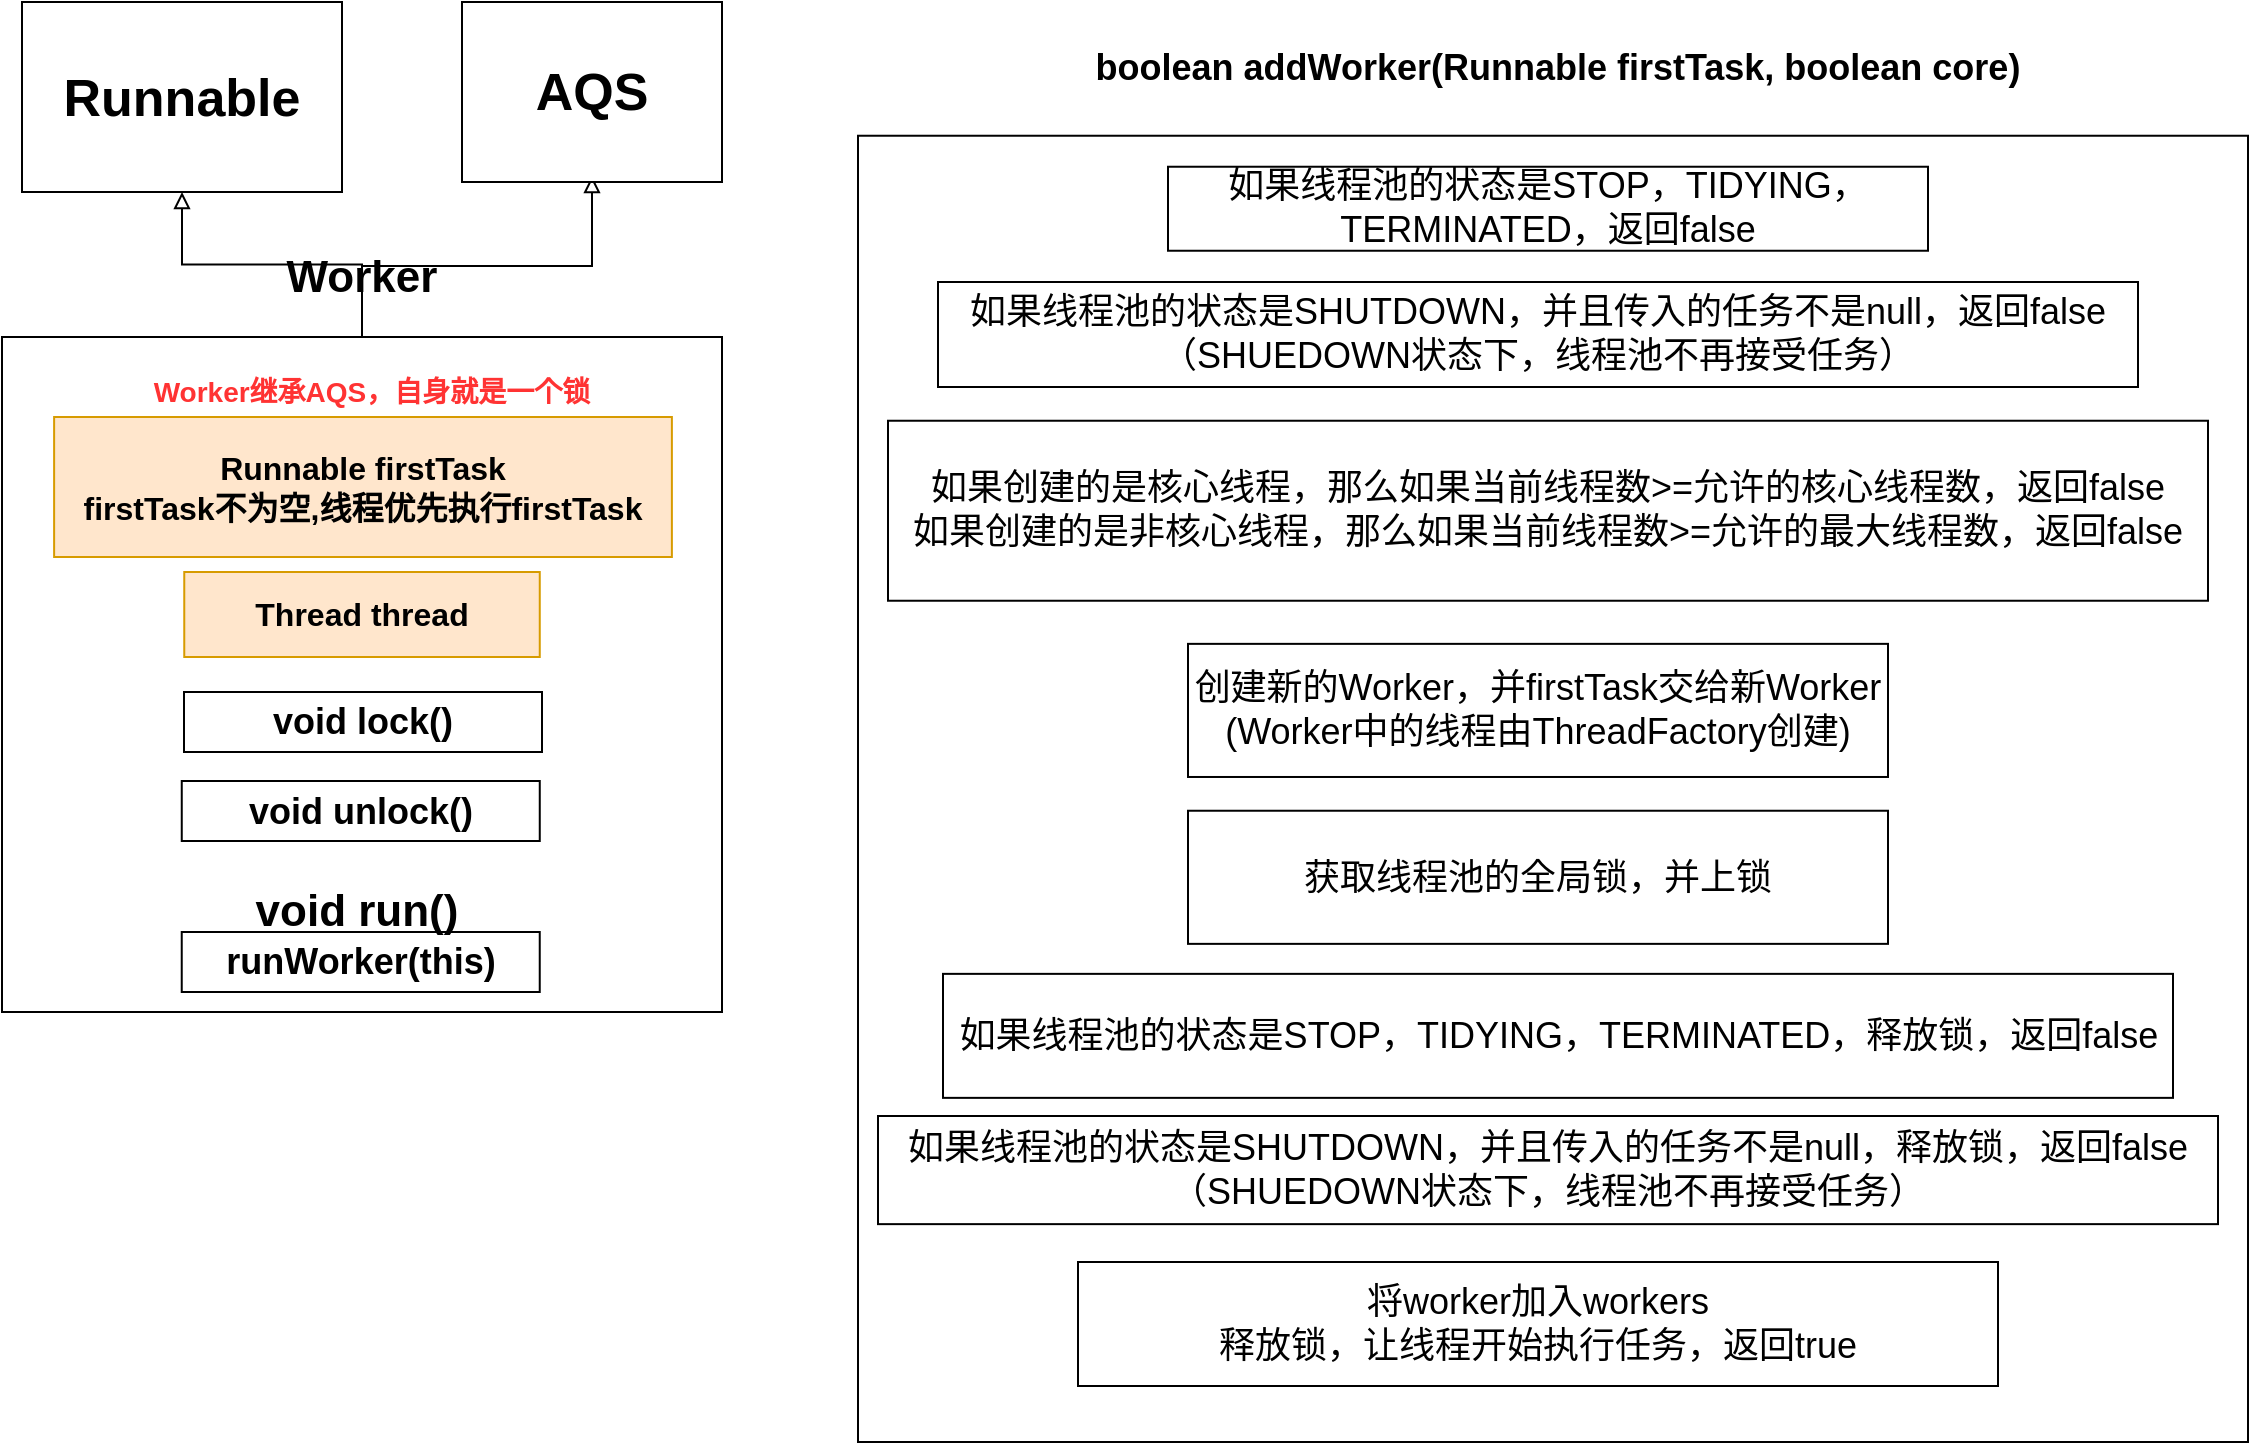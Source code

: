 <mxfile version="16.0.0" type="device"><diagram id="bNJijT51hUMQE_U27VE4" name="第 1 页"><mxGraphModel dx="279" dy="852" grid="1" gridSize="10" guides="1" tooltips="1" connect="1" arrows="1" fold="1" page="1" pageScale="1" pageWidth="827" pageHeight="1169" math="0" shadow="0"><root><mxCell id="0"/><mxCell id="1" parent="0"/><mxCell id="9FBsMTrl87OEVjlDpxRi-6" style="edgeStyle=orthogonalEdgeStyle;rounded=0;orthogonalLoop=1;jettySize=auto;html=1;exitX=0.5;exitY=0;exitDx=0;exitDy=0;entryX=0.5;entryY=1;entryDx=0;entryDy=0;endArrow=block;endFill=0;" parent="1" edge="1"><mxGeometry relative="1" as="geometry"><mxPoint x="1007.0" y="164.5" as="sourcePoint"/><mxPoint x="1122.0" y="87" as="targetPoint"/><Array as="points"><mxPoint x="1007" y="132"/><mxPoint x="1122" y="132"/></Array></mxGeometry></mxCell><mxCell id="9FBsMTrl87OEVjlDpxRi-7" style="edgeStyle=orthogonalEdgeStyle;rounded=0;orthogonalLoop=1;jettySize=auto;html=1;exitX=0.5;exitY=0;exitDx=0;exitDy=0;entryX=0.5;entryY=1;entryDx=0;entryDy=0;endArrow=block;endFill=0;" parent="1" source="9FBsMTrl87OEVjlDpxRi-8" target="9FBsMTrl87OEVjlDpxRi-29" edge="1"><mxGeometry relative="1" as="geometry"/></mxCell><mxCell id="9FBsMTrl87OEVjlDpxRi-8" value="" style="rounded=0;whiteSpace=wrap;html=1;" parent="1" vertex="1"><mxGeometry x="827" y="167.5" width="360" height="337.5" as="geometry"/></mxCell><mxCell id="9FBsMTrl87OEVjlDpxRi-9" value="&lt;b&gt;&lt;font style=&quot;font-size: 22px&quot;&gt;Worker&lt;/font&gt;&lt;/b&gt;" style="text;html=1;strokeColor=none;fillColor=none;align=center;verticalAlign=middle;whiteSpace=wrap;rounded=0;" parent="1" vertex="1"><mxGeometry x="987" y="127.5" width="40" height="20" as="geometry"/></mxCell><mxCell id="9FBsMTrl87OEVjlDpxRi-28" value="&lt;b&gt;&lt;font style=&quot;font-size: 16px&quot;&gt;Thread thread&lt;br&gt;&lt;/font&gt;&lt;/b&gt;" style="rounded=0;whiteSpace=wrap;html=1;fillColor=#ffe6cc;strokeColor=#d79b00;" parent="1" vertex="1"><mxGeometry x="918.13" y="285" width="177.75" height="42.5" as="geometry"/></mxCell><mxCell id="9FBsMTrl87OEVjlDpxRi-29" value="&lt;font style=&quot;font-size: 26px&quot;&gt;&lt;b&gt;Runnable&lt;/b&gt;&lt;/font&gt;" style="rounded=0;whiteSpace=wrap;html=1;" parent="1" vertex="1"><mxGeometry x="837" width="160" height="95" as="geometry"/></mxCell><mxCell id="9FBsMTrl87OEVjlDpxRi-30" value="&lt;font style=&quot;font-size: 26px&quot;&gt;&lt;b&gt;AQS&lt;/b&gt;&lt;/font&gt;" style="rounded=0;whiteSpace=wrap;html=1;" parent="1" vertex="1"><mxGeometry x="1057" width="130" height="90" as="geometry"/></mxCell><mxCell id="9FBsMTrl87OEVjlDpxRi-31" value="&lt;b&gt;&lt;font style=&quot;font-size: 14px&quot; color=&quot;#ff3333&quot;&gt;Worker继承AQS，自身就是一个锁&lt;/font&gt;&lt;/b&gt;" style="text;html=1;strokeColor=none;fillColor=none;align=center;verticalAlign=middle;whiteSpace=wrap;rounded=0;" parent="1" vertex="1"><mxGeometry x="887" y="170" width="250" height="50" as="geometry"/></mxCell><mxCell id="9FBsMTrl87OEVjlDpxRi-32" value="&lt;b&gt;&lt;font style=&quot;font-size: 18px&quot;&gt;void lock()&lt;/font&gt;&lt;/b&gt;" style="rounded=0;whiteSpace=wrap;html=1;" parent="1" vertex="1"><mxGeometry x="918" y="345" width="179" height="30" as="geometry"/></mxCell><mxCell id="9FBsMTrl87OEVjlDpxRi-33" value="&lt;b&gt;&lt;font style=&quot;font-size: 18px&quot;&gt;void unlock()&lt;/font&gt;&lt;/b&gt;" style="rounded=0;whiteSpace=wrap;html=1;" parent="1" vertex="1"><mxGeometry x="916.88" y="389.5" width="179" height="30" as="geometry"/></mxCell><mxCell id="9FBsMTrl87OEVjlDpxRi-34" value="&lt;span style=&quot;font-size: 18px&quot;&gt;&lt;b&gt;runWorker(this)&lt;/b&gt;&lt;/span&gt;" style="rounded=0;whiteSpace=wrap;html=1;" parent="1" vertex="1"><mxGeometry x="916.87" y="465" width="179" height="30" as="geometry"/></mxCell><mxCell id="9FBsMTrl87OEVjlDpxRi-35" value="&lt;b&gt;&lt;font style=&quot;font-size: 22px&quot;&gt;void run()&lt;/font&gt;&lt;/b&gt;" style="text;html=1;strokeColor=none;fillColor=none;align=center;verticalAlign=middle;whiteSpace=wrap;rounded=0;" parent="1" vertex="1"><mxGeometry x="952" y="445" width="105" height="20" as="geometry"/></mxCell><mxCell id="9FBsMTrl87OEVjlDpxRi-44" value="&lt;b&gt;&lt;font style=&quot;font-size: 16px&quot;&gt;Runnable firstTask&lt;br&gt;firstTask不为空,线程优先执行firstTask&lt;br&gt;&lt;/font&gt;&lt;/b&gt;" style="rounded=0;whiteSpace=wrap;html=1;fillColor=#ffe6cc;strokeColor=#d79b00;" parent="1" vertex="1"><mxGeometry x="853.06" y="207.5" width="308.88" height="70" as="geometry"/></mxCell><mxCell id="9FBsMTrl87OEVjlDpxRi-46" value="" style="rounded=0;whiteSpace=wrap;html=1;" parent="1" vertex="1"><mxGeometry x="1255" y="66.87" width="695" height="653.13" as="geometry"/></mxCell><mxCell id="9FBsMTrl87OEVjlDpxRi-47" value="&lt;b&gt;&lt;font style=&quot;font-size: 18px&quot;&gt;boolean addWorker(Runnable firstTask, boolean core)&lt;/font&gt;&lt;/b&gt;" style="text;html=1;strokeColor=none;fillColor=none;align=center;verticalAlign=middle;whiteSpace=wrap;rounded=0;" parent="1" vertex="1"><mxGeometry x="1355" y="3.553e-15" width="500" height="66.87" as="geometry"/></mxCell><mxCell id="9FBsMTrl87OEVjlDpxRi-48" value="如果线程池的状态是STOP，TIDYING，TERMINATED，返回false" style="rounded=0;whiteSpace=wrap;html=1;fontSize=18;" parent="1" vertex="1"><mxGeometry x="1410" y="82.37" width="380" height="42" as="geometry"/></mxCell><mxCell id="9FBsMTrl87OEVjlDpxRi-49" value="如果线程池的状态是SHUTDOWN，并且传入的任务不是null，返回false（SHUEDOWN状态下，线程池不再接受任务）" style="rounded=0;whiteSpace=wrap;html=1;fontSize=18;" parent="1" vertex="1"><mxGeometry x="1295" y="140" width="600" height="52.5" as="geometry"/></mxCell><mxCell id="9FBsMTrl87OEVjlDpxRi-50" value="如果创建的是核心线程，那么如果当前线程数&amp;gt;=允许的核心线程数，返回false&lt;br&gt;如果创建的是非核心线程，那么如果当前线程数&amp;gt;=允许的最大线程数，返回false" style="rounded=0;whiteSpace=wrap;html=1;fontSize=18;" parent="1" vertex="1"><mxGeometry x="1270" y="209.37" width="660" height="90" as="geometry"/></mxCell><mxCell id="9FBsMTrl87OEVjlDpxRi-51" value="创建新的Worker，并firstTask交给新Worker&lt;br&gt;(Worker中的线程由ThreadFactory创建)" style="rounded=0;whiteSpace=wrap;html=1;fontSize=18;" parent="1" vertex="1"><mxGeometry x="1420" y="320.93" width="350" height="66.56" as="geometry"/></mxCell><mxCell id="9FBsMTrl87OEVjlDpxRi-52" value="获取线程池的全局锁，并上锁" style="rounded=0;whiteSpace=wrap;html=1;fontSize=18;" parent="1" vertex="1"><mxGeometry x="1420" y="404.37" width="350" height="66.56" as="geometry"/></mxCell><mxCell id="9FBsMTrl87OEVjlDpxRi-53" value="如果线程池的状态是STOP，TIDYING，TERMINATED，释放锁，返回false" style="rounded=0;whiteSpace=wrap;html=1;fontSize=18;" parent="1" vertex="1"><mxGeometry x="1297.5" y="485.93" width="615" height="62" as="geometry"/></mxCell><mxCell id="9FBsMTrl87OEVjlDpxRi-54" value="将worker加入workers&lt;br&gt;释放锁，让线程开始执行任务，返回true" style="rounded=0;whiteSpace=wrap;html=1;fontSize=18;" parent="1" vertex="1"><mxGeometry x="1365" y="630" width="460" height="62" as="geometry"/></mxCell><mxCell id="-Ocukmobqh5MZeYF4-N3-1" value="如果线程池的状态是SHUTDOWN，并且传入的任务不是null，释放锁，返回false（SHUEDOWN状态下，线程池不再接受任务）" style="rounded=0;whiteSpace=wrap;html=1;fontSize=18;" vertex="1" parent="1"><mxGeometry x="1265" y="557" width="670" height="54.07" as="geometry"/></mxCell></root></mxGraphModel></diagram></mxfile>